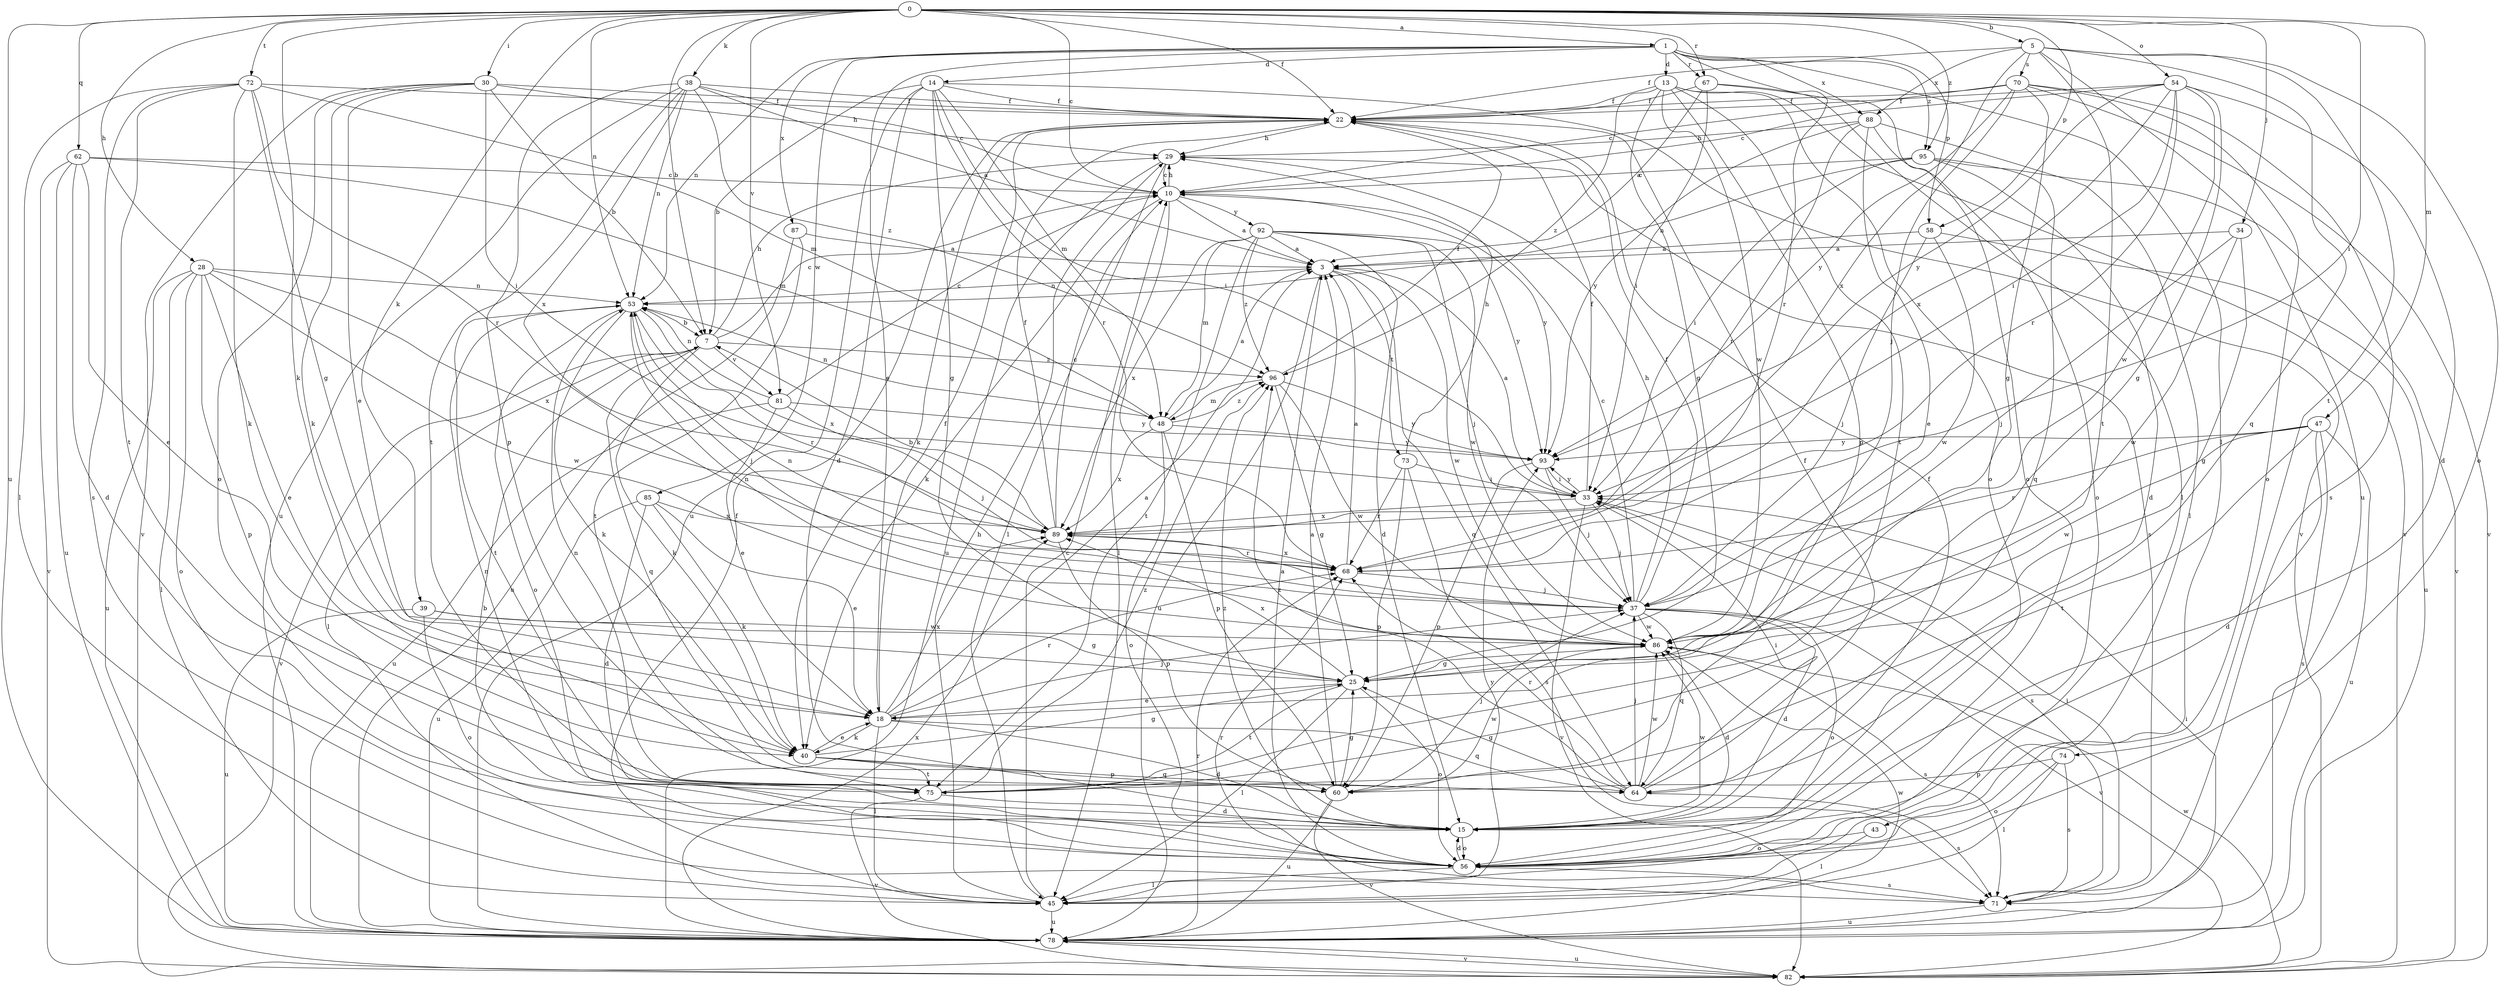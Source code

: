 strict digraph  {
0;
1;
3;
5;
7;
10;
13;
14;
15;
18;
22;
25;
28;
29;
30;
33;
34;
37;
38;
39;
40;
43;
45;
47;
48;
53;
54;
56;
58;
60;
62;
64;
67;
68;
70;
71;
72;
73;
74;
75;
78;
81;
82;
85;
86;
87;
88;
89;
92;
93;
95;
96;
0 -> 1  [label=a];
0 -> 5  [label=b];
0 -> 7  [label=b];
0 -> 10  [label=c];
0 -> 22  [label=f];
0 -> 28  [label=h];
0 -> 30  [label=i];
0 -> 33  [label=i];
0 -> 34  [label=j];
0 -> 38  [label=k];
0 -> 39  [label=k];
0 -> 40  [label=k];
0 -> 47  [label=m];
0 -> 53  [label=n];
0 -> 54  [label=o];
0 -> 58  [label=p];
0 -> 62  [label=q];
0 -> 67  [label=r];
0 -> 72  [label=t];
0 -> 78  [label=u];
0 -> 81  [label=v];
0 -> 95  [label=z];
1 -> 13  [label=d];
1 -> 14  [label=d];
1 -> 18  [label=e];
1 -> 43  [label=l];
1 -> 53  [label=n];
1 -> 58  [label=p];
1 -> 67  [label=r];
1 -> 68  [label=r];
1 -> 85  [label=w];
1 -> 87  [label=x];
1 -> 88  [label=x];
1 -> 95  [label=z];
3 -> 53  [label=n];
3 -> 64  [label=q];
3 -> 73  [label=t];
3 -> 78  [label=u];
3 -> 86  [label=w];
5 -> 22  [label=f];
5 -> 56  [label=o];
5 -> 64  [label=q];
5 -> 70  [label=s];
5 -> 74  [label=t];
5 -> 75  [label=t];
5 -> 78  [label=u];
5 -> 88  [label=x];
5 -> 89  [label=x];
7 -> 10  [label=c];
7 -> 29  [label=h];
7 -> 40  [label=k];
7 -> 45  [label=l];
7 -> 64  [label=q];
7 -> 81  [label=v];
7 -> 82  [label=v];
7 -> 96  [label=z];
10 -> 3  [label=a];
10 -> 29  [label=h];
10 -> 40  [label=k];
10 -> 45  [label=l];
10 -> 92  [label=y];
10 -> 93  [label=y];
13 -> 22  [label=f];
13 -> 25  [label=g];
13 -> 56  [label=o];
13 -> 60  [label=p];
13 -> 75  [label=t];
13 -> 82  [label=v];
13 -> 86  [label=w];
13 -> 96  [label=z];
14 -> 7  [label=b];
14 -> 15  [label=d];
14 -> 22  [label=f];
14 -> 25  [label=g];
14 -> 33  [label=i];
14 -> 48  [label=m];
14 -> 68  [label=r];
14 -> 78  [label=u];
14 -> 82  [label=v];
15 -> 22  [label=f];
15 -> 53  [label=n];
15 -> 56  [label=o];
15 -> 86  [label=w];
15 -> 96  [label=z];
18 -> 3  [label=a];
18 -> 15  [label=d];
18 -> 22  [label=f];
18 -> 37  [label=j];
18 -> 40  [label=k];
18 -> 45  [label=l];
18 -> 64  [label=q];
18 -> 68  [label=r];
18 -> 89  [label=x];
22 -> 29  [label=h];
22 -> 40  [label=k];
25 -> 18  [label=e];
25 -> 45  [label=l];
25 -> 56  [label=o];
25 -> 75  [label=t];
25 -> 89  [label=x];
28 -> 18  [label=e];
28 -> 45  [label=l];
28 -> 53  [label=n];
28 -> 56  [label=o];
28 -> 60  [label=p];
28 -> 78  [label=u];
28 -> 86  [label=w];
28 -> 89  [label=x];
29 -> 10  [label=c];
29 -> 45  [label=l];
29 -> 71  [label=s];
29 -> 78  [label=u];
30 -> 7  [label=b];
30 -> 18  [label=e];
30 -> 22  [label=f];
30 -> 29  [label=h];
30 -> 33  [label=i];
30 -> 40  [label=k];
30 -> 56  [label=o];
30 -> 82  [label=v];
33 -> 3  [label=a];
33 -> 22  [label=f];
33 -> 37  [label=j];
33 -> 71  [label=s];
33 -> 82  [label=v];
33 -> 89  [label=x];
33 -> 93  [label=y];
34 -> 3  [label=a];
34 -> 25  [label=g];
34 -> 37  [label=j];
34 -> 86  [label=w];
37 -> 10  [label=c];
37 -> 15  [label=d];
37 -> 22  [label=f];
37 -> 29  [label=h];
37 -> 53  [label=n];
37 -> 56  [label=o];
37 -> 64  [label=q];
37 -> 82  [label=v];
37 -> 86  [label=w];
38 -> 3  [label=a];
38 -> 10  [label=c];
38 -> 22  [label=f];
38 -> 53  [label=n];
38 -> 60  [label=p];
38 -> 75  [label=t];
38 -> 78  [label=u];
38 -> 89  [label=x];
38 -> 96  [label=z];
39 -> 25  [label=g];
39 -> 56  [label=o];
39 -> 78  [label=u];
39 -> 86  [label=w];
40 -> 18  [label=e];
40 -> 25  [label=g];
40 -> 60  [label=p];
40 -> 64  [label=q];
40 -> 75  [label=t];
43 -> 45  [label=l];
43 -> 56  [label=o];
45 -> 10  [label=c];
45 -> 22  [label=f];
45 -> 29  [label=h];
45 -> 78  [label=u];
45 -> 93  [label=y];
47 -> 15  [label=d];
47 -> 68  [label=r];
47 -> 71  [label=s];
47 -> 75  [label=t];
47 -> 78  [label=u];
47 -> 86  [label=w];
47 -> 93  [label=y];
48 -> 3  [label=a];
48 -> 53  [label=n];
48 -> 56  [label=o];
48 -> 60  [label=p];
48 -> 89  [label=x];
48 -> 93  [label=y];
48 -> 96  [label=z];
53 -> 7  [label=b];
53 -> 37  [label=j];
53 -> 40  [label=k];
53 -> 56  [label=o];
53 -> 68  [label=r];
53 -> 75  [label=t];
53 -> 89  [label=x];
54 -> 10  [label=c];
54 -> 15  [label=d];
54 -> 22  [label=f];
54 -> 25  [label=g];
54 -> 33  [label=i];
54 -> 68  [label=r];
54 -> 86  [label=w];
54 -> 89  [label=x];
54 -> 93  [label=y];
56 -> 3  [label=a];
56 -> 7  [label=b];
56 -> 15  [label=d];
56 -> 45  [label=l];
56 -> 71  [label=s];
58 -> 3  [label=a];
58 -> 37  [label=j];
58 -> 78  [label=u];
58 -> 86  [label=w];
60 -> 3  [label=a];
60 -> 25  [label=g];
60 -> 37  [label=j];
60 -> 78  [label=u];
60 -> 82  [label=v];
60 -> 86  [label=w];
62 -> 10  [label=c];
62 -> 15  [label=d];
62 -> 18  [label=e];
62 -> 48  [label=m];
62 -> 78  [label=u];
62 -> 82  [label=v];
64 -> 22  [label=f];
64 -> 25  [label=g];
64 -> 33  [label=i];
64 -> 37  [label=j];
64 -> 68  [label=r];
64 -> 71  [label=s];
64 -> 86  [label=w];
64 -> 96  [label=z];
67 -> 3  [label=a];
67 -> 22  [label=f];
67 -> 33  [label=i];
67 -> 45  [label=l];
67 -> 56  [label=o];
68 -> 3  [label=a];
68 -> 37  [label=j];
68 -> 89  [label=x];
70 -> 10  [label=c];
70 -> 22  [label=f];
70 -> 25  [label=g];
70 -> 37  [label=j];
70 -> 56  [label=o];
70 -> 71  [label=s];
70 -> 82  [label=v];
70 -> 93  [label=y];
71 -> 33  [label=i];
71 -> 68  [label=r];
71 -> 78  [label=u];
72 -> 22  [label=f];
72 -> 25  [label=g];
72 -> 40  [label=k];
72 -> 45  [label=l];
72 -> 48  [label=m];
72 -> 68  [label=r];
72 -> 71  [label=s];
72 -> 75  [label=t];
73 -> 29  [label=h];
73 -> 33  [label=i];
73 -> 60  [label=p];
73 -> 68  [label=r];
73 -> 71  [label=s];
74 -> 45  [label=l];
74 -> 56  [label=o];
74 -> 60  [label=p];
74 -> 71  [label=s];
75 -> 15  [label=d];
75 -> 53  [label=n];
75 -> 82  [label=v];
75 -> 96  [label=z];
78 -> 33  [label=i];
78 -> 68  [label=r];
78 -> 82  [label=v];
78 -> 86  [label=w];
78 -> 89  [label=x];
81 -> 10  [label=c];
81 -> 18  [label=e];
81 -> 37  [label=j];
81 -> 53  [label=n];
81 -> 78  [label=u];
81 -> 93  [label=y];
82 -> 78  [label=u];
82 -> 86  [label=w];
85 -> 15  [label=d];
85 -> 18  [label=e];
85 -> 40  [label=k];
85 -> 78  [label=u];
85 -> 89  [label=x];
86 -> 15  [label=d];
86 -> 25  [label=g];
86 -> 53  [label=n];
86 -> 71  [label=s];
87 -> 3  [label=a];
87 -> 75  [label=t];
87 -> 78  [label=u];
88 -> 18  [label=e];
88 -> 29  [label=h];
88 -> 45  [label=l];
88 -> 56  [label=o];
88 -> 68  [label=r];
88 -> 93  [label=y];
89 -> 7  [label=b];
89 -> 10  [label=c];
89 -> 22  [label=f];
89 -> 60  [label=p];
89 -> 68  [label=r];
92 -> 3  [label=a];
92 -> 15  [label=d];
92 -> 37  [label=j];
92 -> 48  [label=m];
92 -> 75  [label=t];
92 -> 86  [label=w];
92 -> 89  [label=x];
92 -> 93  [label=y];
92 -> 96  [label=z];
93 -> 33  [label=i];
93 -> 37  [label=j];
93 -> 60  [label=p];
95 -> 10  [label=c];
95 -> 15  [label=d];
95 -> 33  [label=i];
95 -> 53  [label=n];
95 -> 64  [label=q];
95 -> 82  [label=v];
96 -> 22  [label=f];
96 -> 25  [label=g];
96 -> 48  [label=m];
96 -> 86  [label=w];
96 -> 93  [label=y];
}
